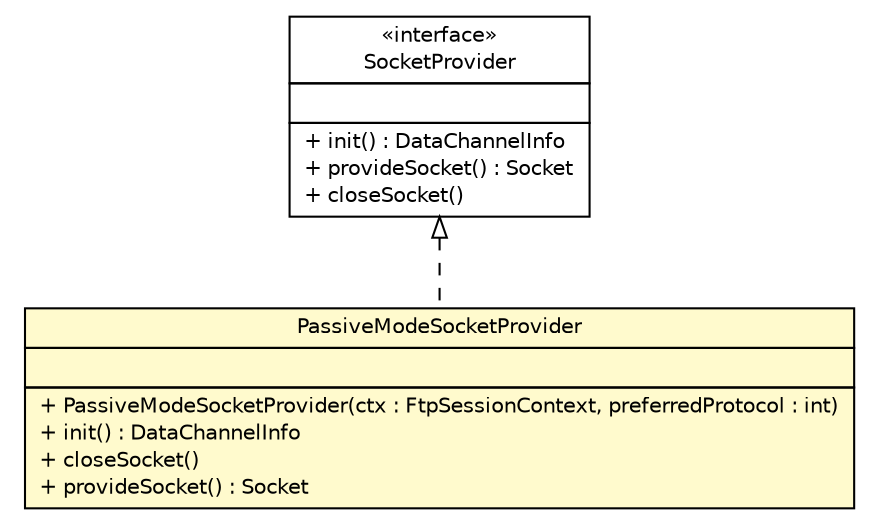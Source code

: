 #!/usr/local/bin/dot
#
# Class diagram 
# Generated by UMLGraph version 5.1 (http://www.umlgraph.org/)
#

digraph G {
	edge [fontname="Helvetica",fontsize=10,labelfontname="Helvetica",labelfontsize=10];
	node [fontname="Helvetica",fontsize=10,shape=plaintext];
	nodesep=0.25;
	ranksep=0.5;
	// com.apporiented.hermesftp.cmd.SocketProvider
	c10264 [label=<<table title="com.apporiented.hermesftp.cmd.SocketProvider" border="0" cellborder="1" cellspacing="0" cellpadding="2" port="p" href="./SocketProvider.html">
		<tr><td><table border="0" cellspacing="0" cellpadding="1">
<tr><td align="center" balign="center"> &#171;interface&#187; </td></tr>
<tr><td align="center" balign="center"> SocketProvider </td></tr>
		</table></td></tr>
		<tr><td><table border="0" cellspacing="0" cellpadding="1">
<tr><td align="left" balign="left">  </td></tr>
		</table></td></tr>
		<tr><td><table border="0" cellspacing="0" cellpadding="1">
<tr><td align="left" balign="left"> + init() : DataChannelInfo </td></tr>
<tr><td align="left" balign="left"> + provideSocket() : Socket </td></tr>
<tr><td align="left" balign="left"> + closeSocket() </td></tr>
		</table></td></tr>
		</table>>, fontname="Helvetica", fontcolor="black", fontsize=10.0];
	// com.apporiented.hermesftp.cmd.PassiveModeSocketProvider
	c10269 [label=<<table title="com.apporiented.hermesftp.cmd.PassiveModeSocketProvider" border="0" cellborder="1" cellspacing="0" cellpadding="2" port="p" bgcolor="lemonChiffon" href="./PassiveModeSocketProvider.html">
		<tr><td><table border="0" cellspacing="0" cellpadding="1">
<tr><td align="center" balign="center"> PassiveModeSocketProvider </td></tr>
		</table></td></tr>
		<tr><td><table border="0" cellspacing="0" cellpadding="1">
<tr><td align="left" balign="left">  </td></tr>
		</table></td></tr>
		<tr><td><table border="0" cellspacing="0" cellpadding="1">
<tr><td align="left" balign="left"> + PassiveModeSocketProvider(ctx : FtpSessionContext, preferredProtocol : int) </td></tr>
<tr><td align="left" balign="left"> + init() : DataChannelInfo </td></tr>
<tr><td align="left" balign="left"> + closeSocket() </td></tr>
<tr><td align="left" balign="left"> + provideSocket() : Socket </td></tr>
		</table></td></tr>
		</table>>, fontname="Helvetica", fontcolor="black", fontsize=10.0];
	//com.apporiented.hermesftp.cmd.PassiveModeSocketProvider implements com.apporiented.hermesftp.cmd.SocketProvider
	c10264:p -> c10269:p [dir=back,arrowtail=empty,style=dashed];
}

